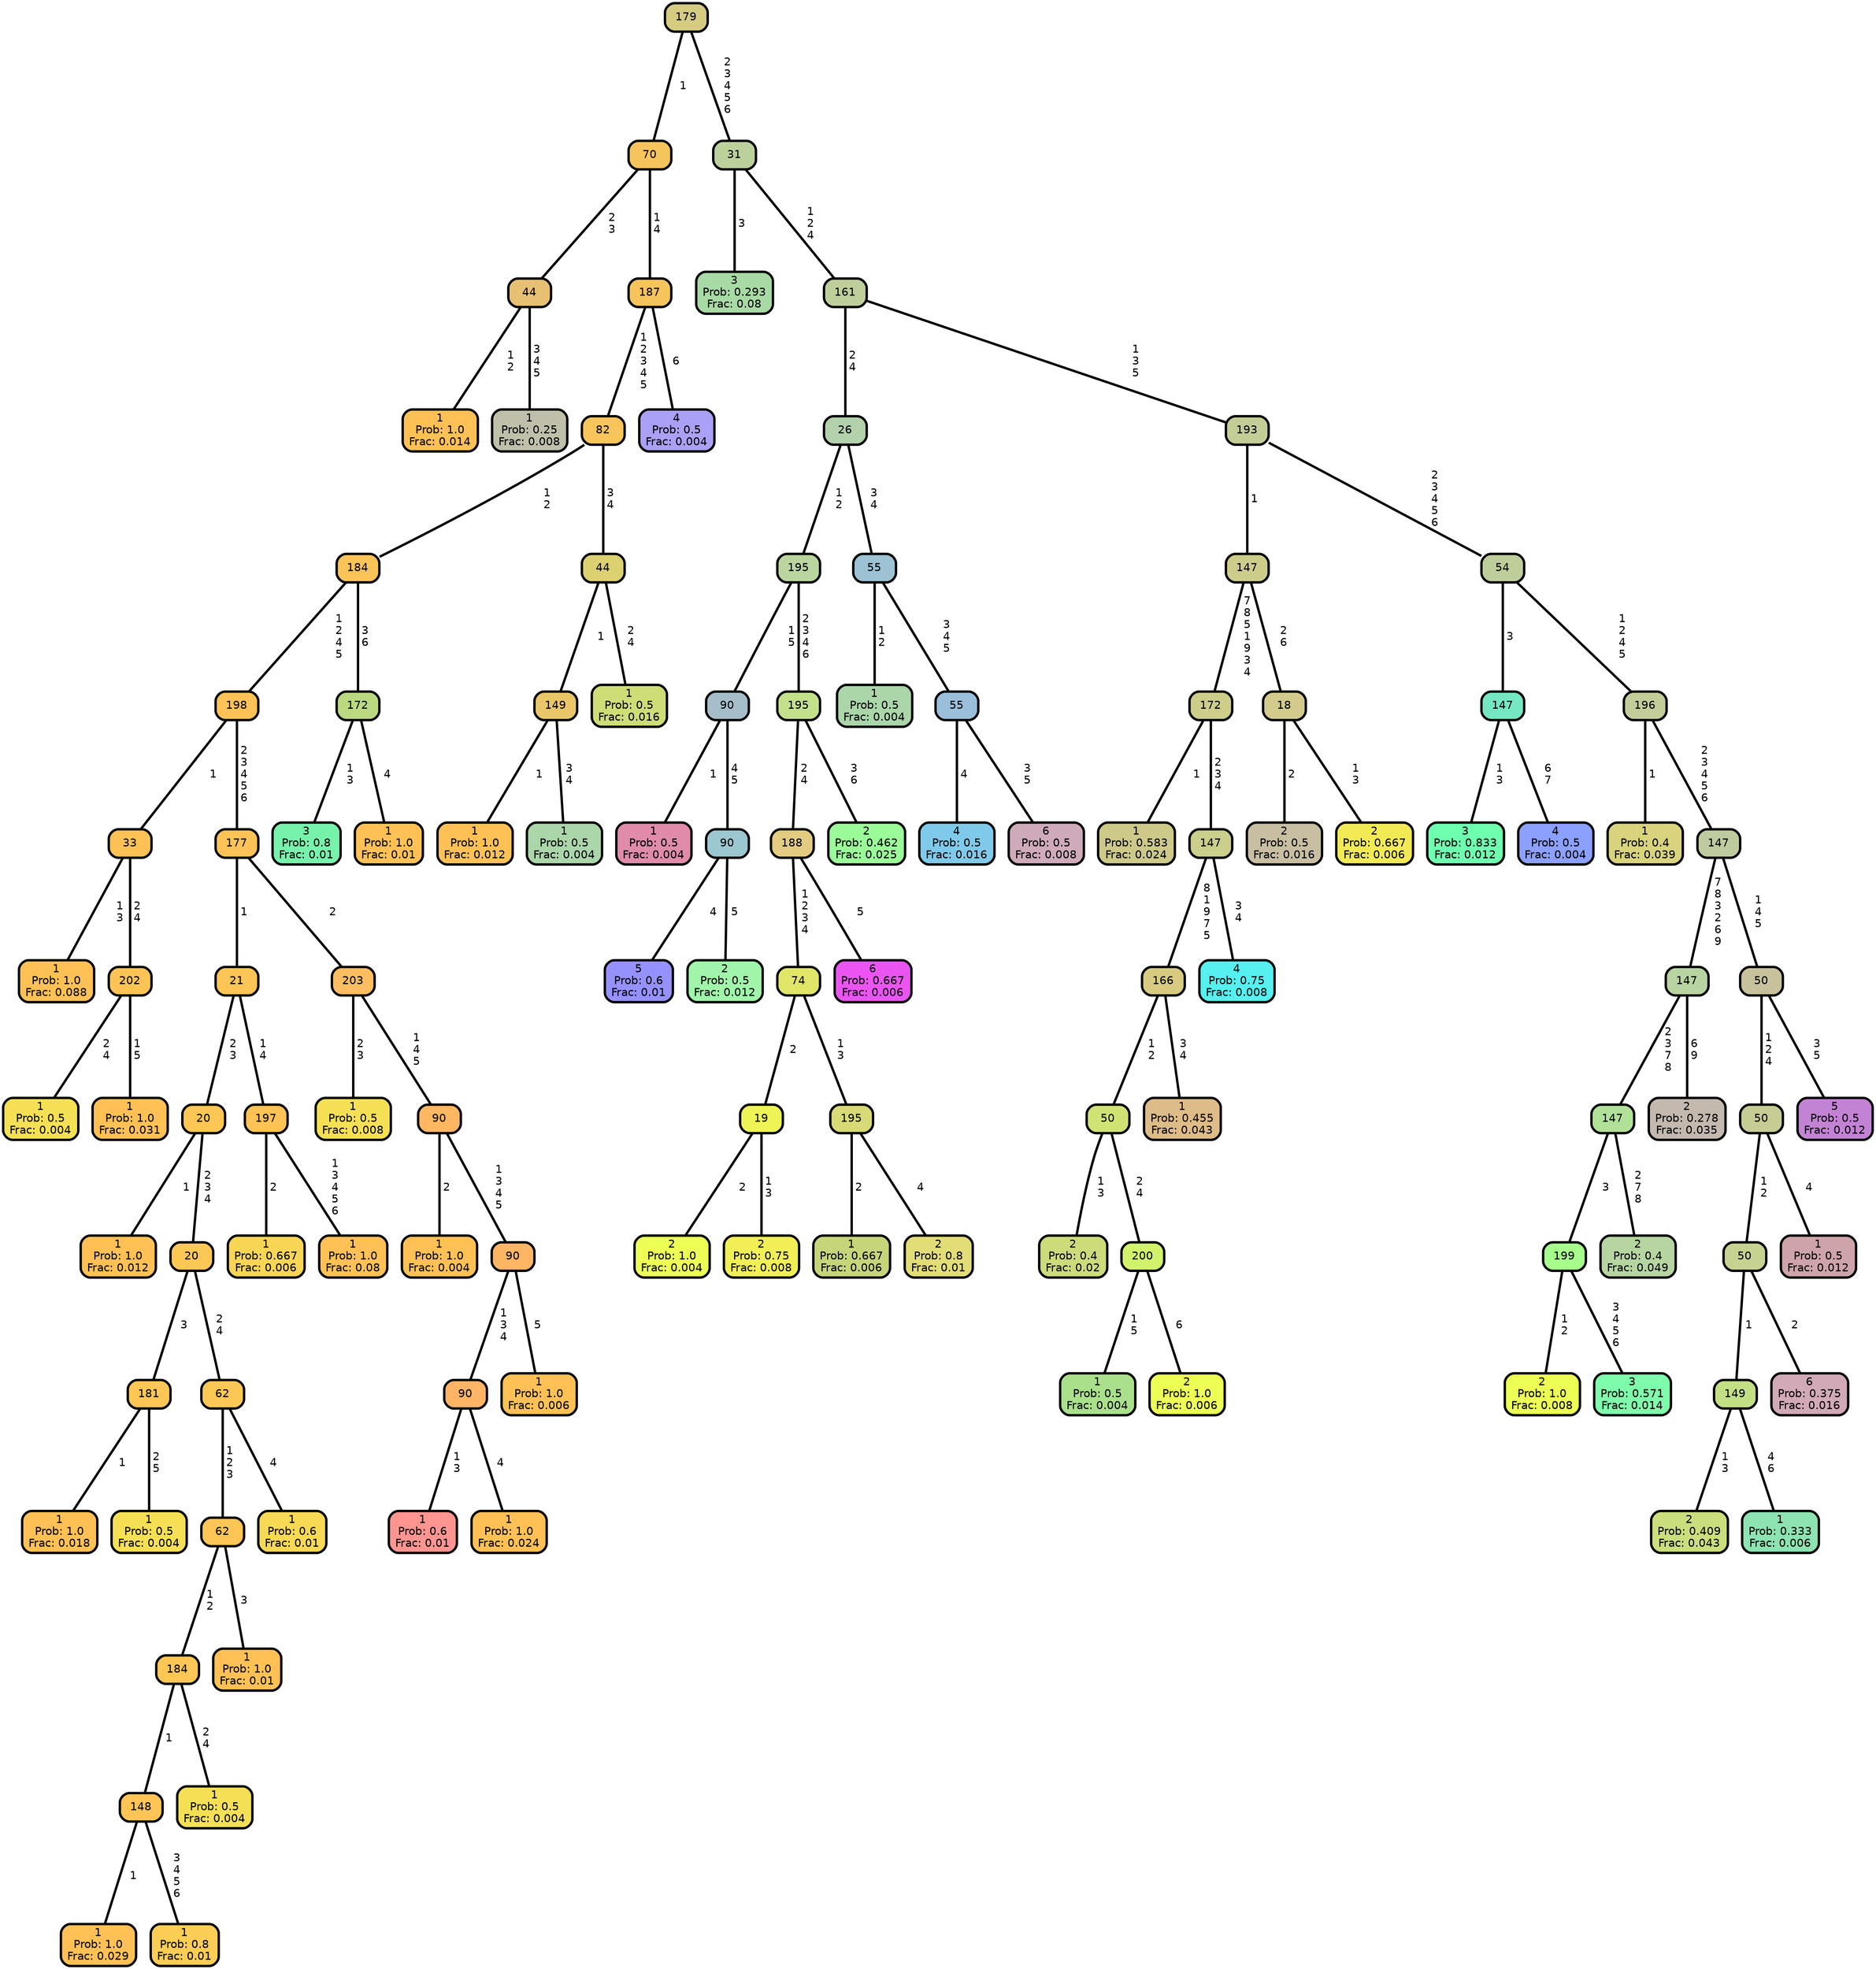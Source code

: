graph Tree {
node [shape=box, style="filled, rounded",color="black",penwidth="3",fontcolor="black",                 fontname=helvetica] ;
graph [ranksep="0 equally", splines=straight,                 bgcolor=transparent, dpi=200] ;
edge [fontname=helvetica, color=black] ;
0 [label="1
Prob: 1.0
Frac: 0.014", fillcolor="#ffc155"] ;
1 [label="44", fillcolor="#e8c073"] ;
2 [label="1
Prob: 0.25
Frac: 0.008", fillcolor="#c0c0aa"] ;
3 [label="70", fillcolor="#f6c45d"] ;
4 [label="1
Prob: 1.0
Frac: 0.088", fillcolor="#ffc155"] ;
5 [label="33", fillcolor="#fec155"] ;
6 [label="1
Prob: 0.5
Frac: 0.004", fillcolor="#f5e055"] ;
7 [label="202", fillcolor="#fdc455"] ;
8 [label="1
Prob: 1.0
Frac: 0.031", fillcolor="#ffc155"] ;
9 [label="198", fillcolor="#fec256"] ;
10 [label="1
Prob: 1.0
Frac: 0.012", fillcolor="#ffc155"] ;
11 [label="20", fillcolor="#fcc755"] ;
12 [label="1
Prob: 1.0
Frac: 0.018", fillcolor="#ffc155"] ;
13 [label="181", fillcolor="#fdc655"] ;
14 [label="1
Prob: 0.5
Frac: 0.004", fillcolor="#f5e055"] ;
15 [label="20", fillcolor="#fcc855"] ;
16 [label="1
Prob: 1.0
Frac: 0.029", fillcolor="#ffc155"] ;
17 [label="148", fillcolor="#fec455"] ;
18 [label="1
Prob: 0.8
Frac: 0.01", fillcolor="#fbcd55"] ;
19 [label="184", fillcolor="#fdc655"] ;
20 [label="1
Prob: 0.5
Frac: 0.004", fillcolor="#f5e055"] ;
21 [label="62", fillcolor="#fdc555"] ;
22 [label="1
Prob: 1.0
Frac: 0.01", fillcolor="#ffc155"] ;
23 [label="62", fillcolor="#fcc855"] ;
24 [label="1
Prob: 0.6
Frac: 0.01", fillcolor="#f7d955"] ;
25 [label="21", fillcolor="#fdc555"] ;
26 [label="1
Prob: 0.667
Frac: 0.006", fillcolor="#f8d555"] ;
27 [label="197", fillcolor="#fec255"] ;
28 [label="1
Prob: 1.0
Frac: 0.08", fillcolor="#ffc155"] ;
29 [label="177", fillcolor="#fdc357"] ;
30 [label="1
Prob: 0.5
Frac: 0.008", fillcolor="#f5e055"] ;
31 [label="203", fillcolor="#fdbd60"] ;
32 [label="1
Prob: 1.0
Frac: 0.004", fillcolor="#ffc155"] ;
33 [label="90", fillcolor="#ffb762"] ;
34 [label="1
Prob: 0.6
Frac: 0.01", fillcolor="#ff9591"] ;
35 [label="90", fillcolor="#ffb466"] ;
36 [label="1
Prob: 1.0
Frac: 0.024", fillcolor="#ffc155"] ;
37 [label="90", fillcolor="#ffb664"] ;
38 [label="1
Prob: 1.0
Frac: 0.006", fillcolor="#ffc155"] ;
39 [label="184", fillcolor="#fac458"] ;
40 [label="3
Prob: 0.8
Frac: 0.01", fillcolor="#77f2ab"] ;
41 [label="172", fillcolor="#bbd980"] ;
42 [label="1
Prob: 1.0
Frac: 0.01", fillcolor="#ffc155"] ;
43 [label="82", fillcolor="#f8c55a"] ;
44 [label="1
Prob: 1.0
Frac: 0.012", fillcolor="#ffc155"] ;
45 [label="149", fillcolor="#e9c66a"] ;
46 [label="1
Prob: 0.5
Frac: 0.004", fillcolor="#aad6aa"] ;
47 [label="44", fillcolor="#dcd171"] ;
48 [label="1
Prob: 0.5
Frac: 0.016", fillcolor="#cfdd77"] ;
49 [label="187", fillcolor="#f7c45c"] ;
50 [label="4
Prob: 0.5
Frac: 0.004", fillcolor="#aaa0f5"] ;
51 [label="179", fillcolor="#d5cb81"] ;
52 [label="3
Prob: 0.293
Frac: 0.08", fillcolor="#a8daa5"] ;
53 [label="31", fillcolor="#bcd09c"] ;
54 [label="1
Prob: 0.5
Frac: 0.004", fillcolor="#e08baa"] ;
55 [label="90", fillcolor="#a5beca"] ;
56 [label="5
Prob: 0.6
Frac: 0.01", fillcolor="#9591ff"] ;
57 [label="90", fillcolor="#9bc7d0"] ;
58 [label="2
Prob: 0.5
Frac: 0.012", fillcolor="#a0f5aa"] ;
59 [label="195", fillcolor="#bad69e"] ;
60 [label="2
Prob: 1.0
Frac: 0.004", fillcolor="#ebff55"] ;
61 [label="19", fillcolor="#eef455"] ;
62 [label="2
Prob: 0.75
Frac: 0.008", fillcolor="#f0ef55"] ;
63 [label="74", fillcolor="#e1e568"] ;
64 [label="1
Prob: 0.667
Frac: 0.006", fillcolor="#c6d579"] ;
65 [label="195", fillcolor="#d8da77"] ;
66 [label="2
Prob: 0.8
Frac: 0.01", fillcolor="#e2dd77"] ;
67 [label="188", fillcolor="#e3cc81"] ;
68 [label="6
Prob: 0.667
Frac: 0.006", fillcolor="#ea55f1"] ;
69 [label="195", fillcolor="#c3e08b"] ;
70 [label="2
Prob: 0.462
Frac: 0.025", fillcolor="#9afb98"] ;
71 [label="26", fillcolor="#b3d1ab"] ;
72 [label="1
Prob: 0.5
Frac: 0.004", fillcolor="#aad6aa"] ;
73 [label="55", fillcolor="#9cc2d3"] ;
74 [label="4
Prob: 0.5
Frac: 0.016", fillcolor="#7fcaea"] ;
75 [label="55", fillcolor="#9abfda"] ;
76 [label="6
Prob: 0.5
Frac: 0.008", fillcolor="#cfaabb"] ;
77 [label="161", fillcolor="#bfcf9b"] ;
78 [label="1
Prob: 0.583
Frac: 0.024", fillcolor="#cdc988"] ;
79 [label="172", fillcolor="#ccce8a"] ;
80 [label="2
Prob: 0.4
Frac: 0.02", fillcolor="#cedb7b"] ;
81 [label="50", fillcolor="#cfe375"] ;
82 [label="1
Prob: 0.5
Frac: 0.004", fillcolor="#aae08b"] ;
83 [label="200", fillcolor="#d1f26a"] ;
84 [label="2
Prob: 1.0
Frac: 0.006", fillcolor="#ebff55"] ;
85 [label="166", fillcolor="#d8cb80"] ;
86 [label="1
Prob: 0.455
Frac: 0.043", fillcolor="#debc87"] ;
87 [label="147", fillcolor="#cbcf8b"] ;
88 [label="4
Prob: 0.75
Frac: 0.008", fillcolor="#55f0ef"] ;
89 [label="147", fillcolor="#cdcd8b"] ;
90 [label="2
Prob: 0.5
Frac: 0.016", fillcolor="#c8bfa2"] ;
91 [label="18", fillcolor="#d3cb8d"] ;
92 [label="2
Prob: 0.667
Frac: 0.006", fillcolor="#f1ea55"] ;
93 [label="193", fillcolor="#c3ce96"] ;
94 [label="3
Prob: 0.833
Frac: 0.012", fillcolor="#6effaf"] ;
95 [label="147", fillcolor="#75e7c3"] ;
96 [label="4
Prob: 0.5
Frac: 0.004", fillcolor="#8ba0ff"] ;
97 [label="54", fillcolor="#bece9b"] ;
98 [label="1
Prob: 0.4
Frac: 0.039", fillcolor="#d8d37c"] ;
99 [label="196", fillcolor="#c3cd99"] ;
100 [label="2
Prob: 1.0
Frac: 0.008", fillcolor="#ebff55"] ;
101 [label="199", fillcolor="#a6fd8b"] ;
102 [label="3
Prob: 0.571
Frac: 0.014", fillcolor="#7ffcab"] ;
103 [label="147", fillcolor="#b1e199"] ;
104 [label="2
Prob: 0.4
Frac: 0.049", fillcolor="#b6d5a0"] ;
105 [label="147", fillcolor="#b7d4a1"] ;
106 [label="2
Prob: 0.278
Frac: 0.035", fillcolor="#c3b9af"] ;
107 [label="147", fillcolor="#becb9f"] ;
108 [label="2
Prob: 0.409
Frac: 0.043", fillcolor="#cade7d"] ;
109 [label="149", fillcolor="#c3df83"] ;
110 [label="1
Prob: 0.333
Frac: 0.006", fillcolor="#8de3b1"] ;
111 [label="50", fillcolor="#c6d290"] ;
112 [label="6
Prob: 0.375
Frac: 0.016", fillcolor="#d2aab7"] ;
113 [label="50", fillcolor="#c7cb94"] ;
114 [label="1
Prob: 0.5
Frac: 0.012", fillcolor="#cea4aa"] ;
115 [label="50", fillcolor="#c7c19c"] ;
116 [label="5
Prob: 0.5
Frac: 0.012", fillcolor="#c383d5"] ;
1 -- 0 [label=" 1\n 2",penwidth=3] ;
1 -- 2 [label=" 3\n 4\n 5",penwidth=3] ;
3 -- 1 [label=" 2\n 3",penwidth=3] ;
3 -- 49 [label=" 1\n 4",penwidth=3] ;
5 -- 4 [label=" 1\n 3",penwidth=3] ;
5 -- 7 [label=" 2\n 4",penwidth=3] ;
7 -- 6 [label=" 2\n 4",penwidth=3] ;
7 -- 8 [label=" 1\n 5",penwidth=3] ;
9 -- 5 [label=" 1",penwidth=3] ;
9 -- 29 [label=" 2\n 3\n 4\n 5\n 6",penwidth=3] ;
11 -- 10 [label=" 1",penwidth=3] ;
11 -- 15 [label=" 2\n 3\n 4",penwidth=3] ;
13 -- 12 [label=" 1",penwidth=3] ;
13 -- 14 [label=" 2\n 5",penwidth=3] ;
15 -- 13 [label=" 3",penwidth=3] ;
15 -- 23 [label=" 2\n 4",penwidth=3] ;
17 -- 16 [label=" 1",penwidth=3] ;
17 -- 18 [label=" 3\n 4\n 5\n 6",penwidth=3] ;
19 -- 17 [label=" 1",penwidth=3] ;
19 -- 20 [label=" 2\n 4",penwidth=3] ;
21 -- 19 [label=" 1\n 2",penwidth=3] ;
21 -- 22 [label=" 3",penwidth=3] ;
23 -- 21 [label=" 1\n 2\n 3",penwidth=3] ;
23 -- 24 [label=" 4",penwidth=3] ;
25 -- 11 [label=" 2\n 3",penwidth=3] ;
25 -- 27 [label=" 1\n 4",penwidth=3] ;
27 -- 26 [label=" 2",penwidth=3] ;
27 -- 28 [label=" 1\n 3\n 4\n 5\n 6",penwidth=3] ;
29 -- 25 [label=" 1",penwidth=3] ;
29 -- 31 [label=" 2",penwidth=3] ;
31 -- 30 [label=" 2\n 3",penwidth=3] ;
31 -- 33 [label=" 1\n 4\n 5",penwidth=3] ;
33 -- 32 [label=" 2",penwidth=3] ;
33 -- 37 [label=" 1\n 3\n 4\n 5",penwidth=3] ;
35 -- 34 [label=" 1\n 3",penwidth=3] ;
35 -- 36 [label=" 4",penwidth=3] ;
37 -- 35 [label=" 1\n 3\n 4",penwidth=3] ;
37 -- 38 [label=" 5",penwidth=3] ;
39 -- 9 [label=" 1\n 2\n 4\n 5",penwidth=3] ;
39 -- 41 [label=" 3\n 6",penwidth=3] ;
41 -- 40 [label=" 1\n 3",penwidth=3] ;
41 -- 42 [label=" 4",penwidth=3] ;
43 -- 39 [label=" 1\n 2",penwidth=3] ;
43 -- 47 [label=" 3\n 4",penwidth=3] ;
45 -- 44 [label=" 1",penwidth=3] ;
45 -- 46 [label=" 3\n 4",penwidth=3] ;
47 -- 45 [label=" 1",penwidth=3] ;
47 -- 48 [label=" 2\n 4",penwidth=3] ;
49 -- 43 [label=" 1\n 2\n 3\n 4\n 5",penwidth=3] ;
49 -- 50 [label=" 6",penwidth=3] ;
51 -- 3 [label=" 1",penwidth=3] ;
51 -- 53 [label=" 2\n 3\n 4\n 5\n 6",penwidth=3] ;
53 -- 52 [label=" 3",penwidth=3] ;
53 -- 77 [label=" 1\n 2\n 4",penwidth=3] ;
55 -- 54 [label=" 1",penwidth=3] ;
55 -- 57 [label=" 4\n 5",penwidth=3] ;
57 -- 56 [label=" 4",penwidth=3] ;
57 -- 58 [label=" 5",penwidth=3] ;
59 -- 55 [label=" 1\n 5",penwidth=3] ;
59 -- 69 [label=" 2\n 3\n 4\n 6",penwidth=3] ;
61 -- 60 [label=" 2",penwidth=3] ;
61 -- 62 [label=" 1\n 3",penwidth=3] ;
63 -- 61 [label=" 2",penwidth=3] ;
63 -- 65 [label=" 1\n 3",penwidth=3] ;
65 -- 64 [label=" 2",penwidth=3] ;
65 -- 66 [label=" 4",penwidth=3] ;
67 -- 63 [label=" 1\n 2\n 3\n 4",penwidth=3] ;
67 -- 68 [label=" 5",penwidth=3] ;
69 -- 67 [label=" 2\n 4",penwidth=3] ;
69 -- 70 [label=" 3\n 6",penwidth=3] ;
71 -- 59 [label=" 1\n 2",penwidth=3] ;
71 -- 73 [label=" 3\n 4",penwidth=3] ;
73 -- 72 [label=" 1\n 2",penwidth=3] ;
73 -- 75 [label=" 3\n 4\n 5",penwidth=3] ;
75 -- 74 [label=" 4",penwidth=3] ;
75 -- 76 [label=" 3\n 5",penwidth=3] ;
77 -- 71 [label=" 2\n 4",penwidth=3] ;
77 -- 93 [label=" 1\n 3\n 5",penwidth=3] ;
79 -- 78 [label=" 1",penwidth=3] ;
79 -- 87 [label=" 2\n 3\n 4",penwidth=3] ;
81 -- 80 [label=" 1\n 3",penwidth=3] ;
81 -- 83 [label=" 2\n 4",penwidth=3] ;
83 -- 82 [label=" 1\n 5",penwidth=3] ;
83 -- 84 [label=" 6",penwidth=3] ;
85 -- 81 [label=" 1\n 2",penwidth=3] ;
85 -- 86 [label=" 3\n 4",penwidth=3] ;
87 -- 85 [label=" 8\n 1\n 9\n 7\n 5",penwidth=3] ;
87 -- 88 [label=" 3\n 4",penwidth=3] ;
89 -- 79 [label=" 7\n 8\n 5\n 1\n 9\n 3\n 4",penwidth=3] ;
89 -- 91 [label=" 2\n 6",penwidth=3] ;
91 -- 90 [label=" 2",penwidth=3] ;
91 -- 92 [label=" 1\n 3",penwidth=3] ;
93 -- 89 [label=" 1",penwidth=3] ;
93 -- 97 [label=" 2\n 3\n 4\n 5\n 6",penwidth=3] ;
95 -- 94 [label=" 1\n 3",penwidth=3] ;
95 -- 96 [label=" 6\n 7",penwidth=3] ;
97 -- 95 [label=" 3",penwidth=3] ;
97 -- 99 [label=" 1\n 2\n 4\n 5",penwidth=3] ;
99 -- 98 [label=" 1",penwidth=3] ;
99 -- 107 [label=" 2\n 3\n 4\n 5\n 6",penwidth=3] ;
101 -- 100 [label=" 1\n 2",penwidth=3] ;
101 -- 102 [label=" 3\n 4\n 5\n 6",penwidth=3] ;
103 -- 101 [label=" 3",penwidth=3] ;
103 -- 104 [label=" 2\n 7\n 8",penwidth=3] ;
105 -- 103 [label=" 2\n 3\n 7\n 8",penwidth=3] ;
105 -- 106 [label=" 6\n 9",penwidth=3] ;
107 -- 105 [label=" 7\n 8\n 3\n 2\n 6\n 9",penwidth=3] ;
107 -- 115 [label=" 1\n 4\n 5",penwidth=3] ;
109 -- 108 [label=" 1\n 3",penwidth=3] ;
109 -- 110 [label=" 4\n 6",penwidth=3] ;
111 -- 109 [label=" 1",penwidth=3] ;
111 -- 112 [label=" 2",penwidth=3] ;
113 -- 111 [label=" 1\n 2",penwidth=3] ;
113 -- 114 [label=" 4",penwidth=3] ;
115 -- 113 [label=" 1\n 2\n 4",penwidth=3] ;
115 -- 116 [label=" 3\n 5",penwidth=3] ;
{rank = same;}}